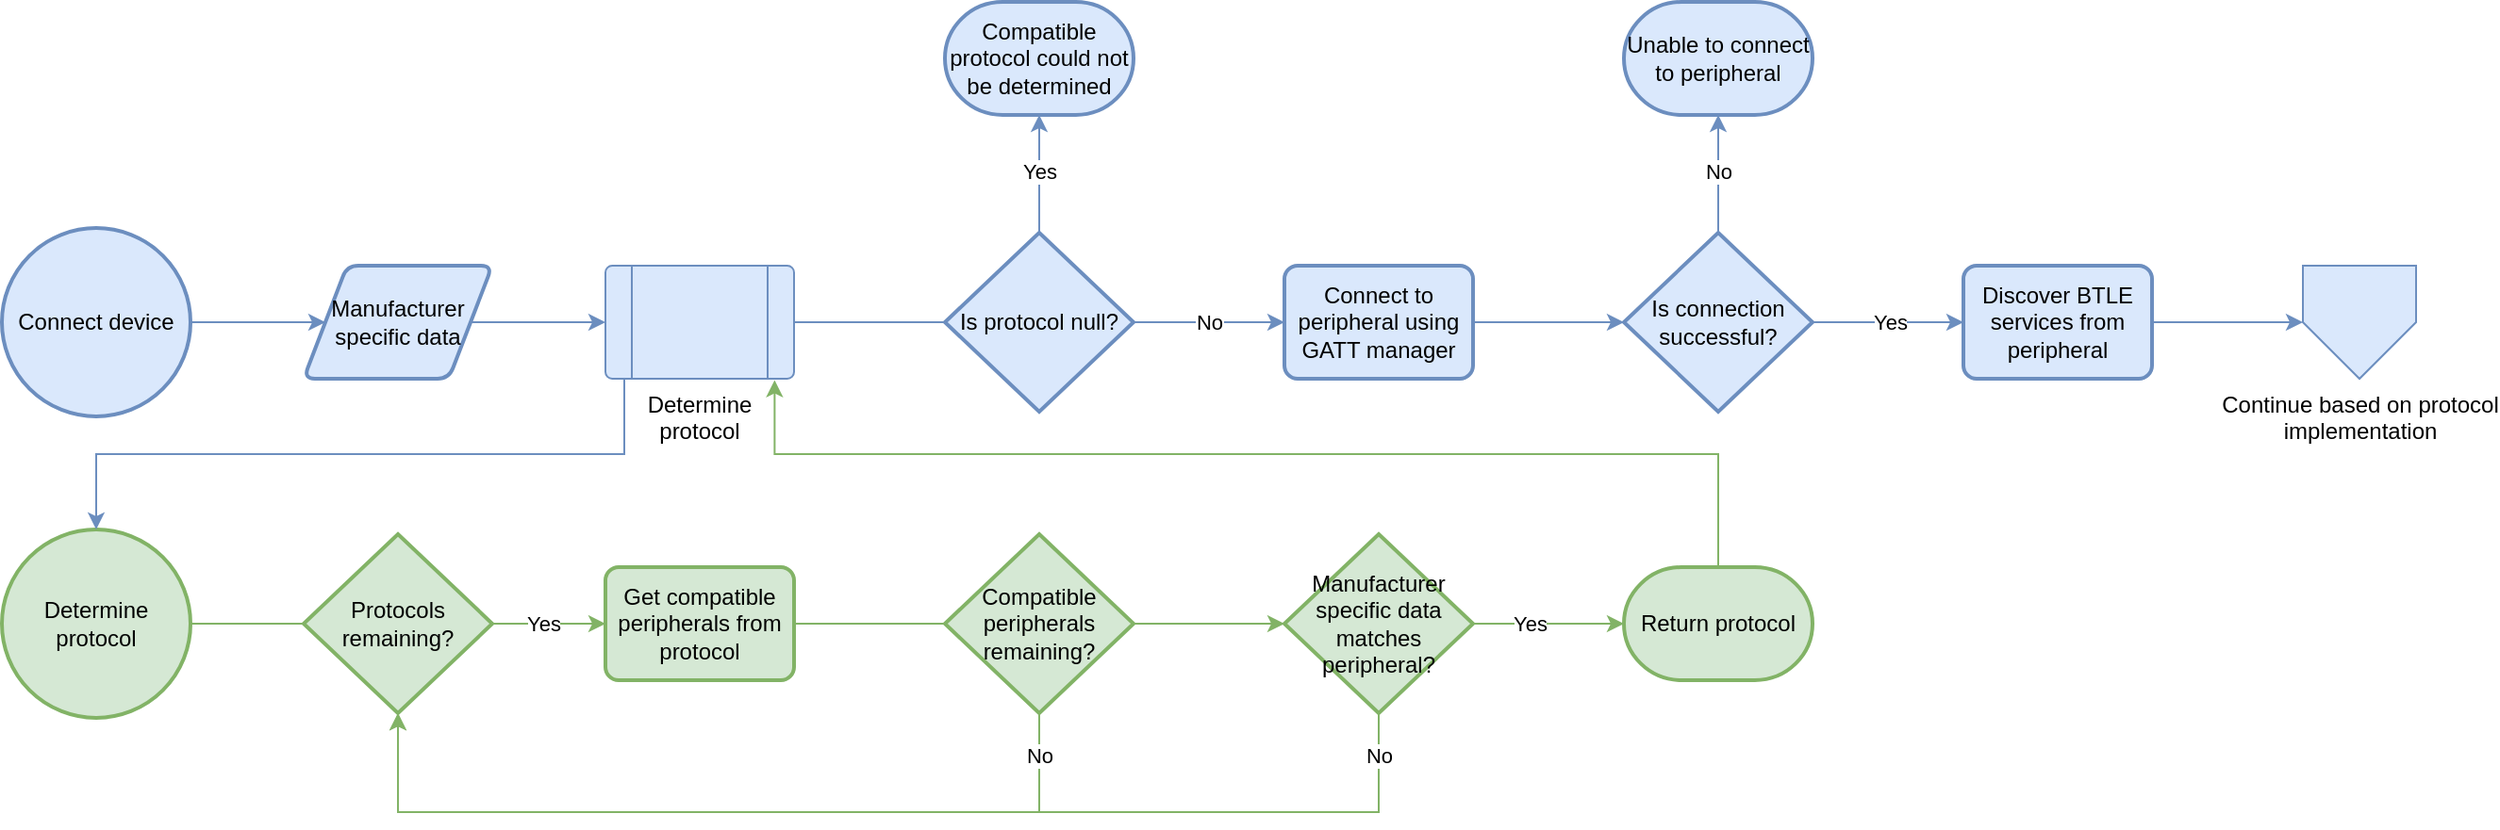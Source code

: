 <mxfile version="18.0.2" type="google"><diagram id="GCZK5kmPP6Mh5J68hPTC" name="Page-1"><mxGraphModel grid="1" page="1" gridSize="10" guides="1" tooltips="1" connect="1" arrows="1" fold="1" pageScale="1" pageWidth="850" pageHeight="1100" math="0" shadow="0"><root><mxCell id="0"/><mxCell id="1" parent="0"/><mxCell id="oHlr7e5U5pKBZNJ5WRiI-8" style="edgeStyle=orthogonalEdgeStyle;rounded=0;orthogonalLoop=1;jettySize=auto;html=1;fillColor=#dae8fc;strokeColor=#6c8ebf;" edge="1" parent="1" source="oHlr7e5U5pKBZNJ5WRiI-6" target="oHlr7e5U5pKBZNJ5WRiI-10"><mxGeometry relative="1" as="geometry"/></mxCell><mxCell id="oHlr7e5U5pKBZNJ5WRiI-6" value="Connect device" style="strokeWidth=2;html=1;shape=mxgraph.flowchart.start_2;whiteSpace=wrap;fillColor=#dae8fc;strokeColor=#6c8ebf;" vertex="1" parent="1"><mxGeometry x="40" y="120" width="100" height="100" as="geometry"/></mxCell><mxCell id="oHlr7e5U5pKBZNJ5WRiI-14" style="edgeStyle=orthogonalEdgeStyle;rounded=0;orthogonalLoop=1;jettySize=auto;html=1;fillColor=#dae8fc;strokeColor=#6c8ebf;startArrow=none;" edge="1" parent="1" source="oHlr7e5U5pKBZNJ5WRiI-43" target="oHlr7e5U5pKBZNJ5WRiI-13"><mxGeometry relative="1" as="geometry"><mxPoint x="660" y="170.0" as="targetPoint"/><mxPoint x="460" y="170.0" as="sourcePoint"/></mxGeometry></mxCell><mxCell id="oHlr7e5U5pKBZNJ5WRiI-45" value="No" style="edgeLabel;html=1;align=center;verticalAlign=middle;resizable=0;points=[];" connectable="0" vertex="1" parent="oHlr7e5U5pKBZNJ5WRiI-14"><mxGeometry x="-0.282" relative="1" as="geometry"><mxPoint x="11" as="offset"/></mxGeometry></mxCell><mxCell id="oHlr7e5U5pKBZNJ5WRiI-11" style="edgeStyle=orthogonalEdgeStyle;rounded=0;orthogonalLoop=1;jettySize=auto;html=1;fillColor=#dae8fc;strokeColor=#6c8ebf;" edge="1" parent="1" source="oHlr7e5U5pKBZNJ5WRiI-10" target="oHlr7e5U5pKBZNJ5WRiI-19"><mxGeometry relative="1" as="geometry"><mxPoint x="360" y="170.0" as="targetPoint"/></mxGeometry></mxCell><mxCell id="oHlr7e5U5pKBZNJ5WRiI-10" value="&lt;span style=&quot;&quot;&gt;Manufacturer specific data&lt;/span&gt;" style="shape=parallelogram;html=1;strokeWidth=2;perimeter=parallelogramPerimeter;whiteSpace=wrap;rounded=1;arcSize=12;size=0.23;fillColor=#dae8fc;strokeColor=#6c8ebf;" vertex="1" parent="1"><mxGeometry x="200" y="140" width="100" height="60" as="geometry"/></mxCell><mxCell id="oHlr7e5U5pKBZNJ5WRiI-52" style="edgeStyle=orthogonalEdgeStyle;rounded=0;orthogonalLoop=1;jettySize=auto;html=1;fillColor=#dae8fc;strokeColor=#6c8ebf;" edge="1" parent="1" source="oHlr7e5U5pKBZNJ5WRiI-13" target="oHlr7e5U5pKBZNJ5WRiI-51"><mxGeometry relative="1" as="geometry"/></mxCell><mxCell id="oHlr7e5U5pKBZNJ5WRiI-13" value="Connect to peripheral using GATT manager" style="rounded=1;whiteSpace=wrap;html=1;absoluteArcSize=1;arcSize=14;strokeWidth=2;fillColor=#dae8fc;strokeColor=#6c8ebf;" vertex="1" parent="1"><mxGeometry x="720" y="140" width="100" height="60" as="geometry"/></mxCell><mxCell id="oHlr7e5U5pKBZNJ5WRiI-25" style="edgeStyle=orthogonalEdgeStyle;rounded=0;orthogonalLoop=1;jettySize=auto;html=1;startArrow=none;fillColor=#d5e8d4;strokeColor=#82b366;" edge="1" parent="1" source="oHlr7e5U5pKBZNJ5WRiI-23" target="oHlr7e5U5pKBZNJ5WRiI-24"><mxGeometry relative="1" as="geometry"/></mxCell><mxCell id="oHlr7e5U5pKBZNJ5WRiI-29" value="Yes" style="edgeLabel;html=1;align=center;verticalAlign=middle;resizable=0;points=[];" connectable="0" vertex="1" parent="oHlr7e5U5pKBZNJ5WRiI-25"><mxGeometry x="-0.29" relative="1" as="geometry"><mxPoint x="5" as="offset"/></mxGeometry></mxCell><mxCell id="oHlr7e5U5pKBZNJ5WRiI-16" value="Determine protocol" style="strokeWidth=2;html=1;shape=mxgraph.flowchart.start_2;whiteSpace=wrap;fillColor=#d5e8d4;strokeColor=#82b366;" vertex="1" parent="1"><mxGeometry x="40" y="280" width="100" height="100" as="geometry"/></mxCell><mxCell id="oHlr7e5U5pKBZNJ5WRiI-21" style="edgeStyle=orthogonalEdgeStyle;rounded=0;orthogonalLoop=1;jettySize=auto;html=1;fillColor=#dae8fc;strokeColor=#6c8ebf;" edge="1" parent="1" source="oHlr7e5U5pKBZNJ5WRiI-19" target="oHlr7e5U5pKBZNJ5WRiI-16"><mxGeometry relative="1" as="geometry"><mxPoint x="410" y="240" as="sourcePoint"/><Array as="points"><mxPoint x="370" y="240"/><mxPoint x="90" y="240"/></Array></mxGeometry></mxCell><mxCell id="oHlr7e5U5pKBZNJ5WRiI-19" value="&lt;span style=&quot;&quot;&gt;Determine protocol&lt;/span&gt;" style="verticalLabelPosition=bottom;verticalAlign=top;html=1;shape=process;whiteSpace=wrap;rounded=1;size=0.14;arcSize=6;fillColor=#dae8fc;strokeColor=#6c8ebf;" vertex="1" parent="1"><mxGeometry x="360" y="140" width="100" height="60" as="geometry"/></mxCell><mxCell id="oHlr7e5U5pKBZNJ5WRiI-31" style="edgeStyle=orthogonalEdgeStyle;rounded=0;orthogonalLoop=1;jettySize=auto;html=1;startArrow=none;fillColor=#d5e8d4;strokeColor=#82b366;" edge="1" parent="1" source="oHlr7e5U5pKBZNJ5WRiI-37" target="oHlr7e5U5pKBZNJ5WRiI-30"><mxGeometry relative="1" as="geometry"/></mxCell><mxCell id="oHlr7e5U5pKBZNJ5WRiI-24" value="Get compatible peripherals from protocol" style="rounded=1;whiteSpace=wrap;html=1;absoluteArcSize=1;arcSize=14;strokeWidth=2;fillColor=#d5e8d4;strokeColor=#82b366;" vertex="1" parent="1"><mxGeometry x="360" y="300" width="100" height="60" as="geometry"/></mxCell><mxCell id="oHlr7e5U5pKBZNJ5WRiI-23" value="Protocols remaining?" style="strokeWidth=2;html=1;shape=mxgraph.flowchart.decision;whiteSpace=wrap;fillColor=#d5e8d4;strokeColor=#82b366;" vertex="1" parent="1"><mxGeometry x="200" y="282.5" width="100" height="95" as="geometry"/></mxCell><mxCell id="oHlr7e5U5pKBZNJ5WRiI-26" value="" style="edgeStyle=orthogonalEdgeStyle;rounded=0;orthogonalLoop=1;jettySize=auto;html=1;endArrow=none;fillColor=#d5e8d4;strokeColor=#82b366;" edge="1" parent="1" source="oHlr7e5U5pKBZNJ5WRiI-16" target="oHlr7e5U5pKBZNJ5WRiI-23"><mxGeometry relative="1" as="geometry"><mxPoint x="140" y="330.0" as="sourcePoint"/><mxPoint x="250.034" y="400.0" as="targetPoint"/></mxGeometry></mxCell><mxCell id="oHlr7e5U5pKBZNJ5WRiI-32" style="edgeStyle=orthogonalEdgeStyle;rounded=0;orthogonalLoop=1;jettySize=auto;html=1;entryX=0.5;entryY=1;entryDx=0;entryDy=0;entryPerimeter=0;exitX=0.5;exitY=1;exitDx=0;exitDy=0;exitPerimeter=0;fillColor=#d5e8d4;strokeColor=#82b366;" edge="1" parent="1" source="oHlr7e5U5pKBZNJ5WRiI-30" target="oHlr7e5U5pKBZNJ5WRiI-23"><mxGeometry relative="1" as="geometry"><Array as="points"><mxPoint x="770" y="430"/><mxPoint x="250" y="430"/></Array></mxGeometry></mxCell><mxCell id="oHlr7e5U5pKBZNJ5WRiI-33" value="No" style="edgeLabel;html=1;align=center;verticalAlign=middle;resizable=0;points=[];" connectable="0" vertex="1" parent="oHlr7e5U5pKBZNJ5WRiI-32"><mxGeometry x="-0.802" y="-1" relative="1" as="geometry"><mxPoint x="9" y="-29" as="offset"/></mxGeometry></mxCell><mxCell id="oHlr7e5U5pKBZNJ5WRiI-35" style="edgeStyle=orthogonalEdgeStyle;rounded=0;orthogonalLoop=1;jettySize=auto;html=1;fillColor=#d5e8d4;strokeColor=#82b366;" edge="1" parent="1" source="oHlr7e5U5pKBZNJ5WRiI-30" target="oHlr7e5U5pKBZNJ5WRiI-34"><mxGeometry relative="1" as="geometry"/></mxCell><mxCell id="oHlr7e5U5pKBZNJ5WRiI-36" value="Yes" style="edgeLabel;html=1;align=center;verticalAlign=middle;resizable=0;points=[];" connectable="0" vertex="1" parent="oHlr7e5U5pKBZNJ5WRiI-35"><mxGeometry x="-0.284" y="1" relative="1" as="geometry"><mxPoint x="1" y="1" as="offset"/></mxGeometry></mxCell><mxCell id="oHlr7e5U5pKBZNJ5WRiI-30" value="Manufacturer specific data matches peripheral?" style="strokeWidth=2;html=1;shape=mxgraph.flowchart.decision;whiteSpace=wrap;fillColor=#d5e8d4;strokeColor=#82b366;" vertex="1" parent="1"><mxGeometry x="720" y="282.5" width="100" height="95" as="geometry"/></mxCell><mxCell id="oHlr7e5U5pKBZNJ5WRiI-41" style="edgeStyle=orthogonalEdgeStyle;rounded=0;orthogonalLoop=1;jettySize=auto;html=1;entryX=0.897;entryY=1.013;entryDx=0;entryDy=0;entryPerimeter=0;fillColor=#d5e8d4;strokeColor=#82b366;" edge="1" parent="1" source="oHlr7e5U5pKBZNJ5WRiI-34" target="oHlr7e5U5pKBZNJ5WRiI-19"><mxGeometry relative="1" as="geometry"><mxPoint x="450" y="220" as="targetPoint"/><Array as="points"><mxPoint x="950" y="240"/><mxPoint x="450" y="240"/></Array></mxGeometry></mxCell><mxCell id="oHlr7e5U5pKBZNJ5WRiI-34" value="Return protocol" style="strokeWidth=2;html=1;shape=mxgraph.flowchart.terminator;whiteSpace=wrap;fillColor=#d5e8d4;strokeColor=#82b366;" vertex="1" parent="1"><mxGeometry x="900" y="300" width="100" height="60" as="geometry"/></mxCell><mxCell id="oHlr7e5U5pKBZNJ5WRiI-39" style="edgeStyle=orthogonalEdgeStyle;rounded=0;orthogonalLoop=1;jettySize=auto;html=1;fillColor=#d5e8d4;strokeColor=#82b366;" edge="1" parent="1" source="oHlr7e5U5pKBZNJ5WRiI-37" target="oHlr7e5U5pKBZNJ5WRiI-23"><mxGeometry relative="1" as="geometry"><Array as="points"><mxPoint x="590" y="430"/><mxPoint x="250" y="430"/></Array></mxGeometry></mxCell><mxCell id="oHlr7e5U5pKBZNJ5WRiI-40" value="No" style="edgeLabel;html=1;align=center;verticalAlign=middle;resizable=0;points=[];" connectable="0" vertex="1" parent="oHlr7e5U5pKBZNJ5WRiI-39"><mxGeometry x="-0.921" y="-1" relative="1" as="geometry"><mxPoint x="1" y="5" as="offset"/></mxGeometry></mxCell><mxCell id="oHlr7e5U5pKBZNJ5WRiI-37" value="Compatible peripherals remaining?" style="strokeWidth=2;html=1;shape=mxgraph.flowchart.decision;whiteSpace=wrap;fillColor=#d5e8d4;strokeColor=#82b366;" vertex="1" parent="1"><mxGeometry x="540" y="282.5" width="100" height="95" as="geometry"/></mxCell><mxCell id="oHlr7e5U5pKBZNJ5WRiI-38" value="" style="edgeStyle=orthogonalEdgeStyle;rounded=0;orthogonalLoop=1;jettySize=auto;html=1;endArrow=none;fillColor=#d5e8d4;strokeColor=#82b366;" edge="1" parent="1" source="oHlr7e5U5pKBZNJ5WRiI-24" target="oHlr7e5U5pKBZNJ5WRiI-37"><mxGeometry relative="1" as="geometry"><mxPoint x="460" y="330" as="sourcePoint"/><mxPoint x="680" y="330" as="targetPoint"/></mxGeometry></mxCell><mxCell id="oHlr7e5U5pKBZNJ5WRiI-48" style="edgeStyle=orthogonalEdgeStyle;rounded=0;orthogonalLoop=1;jettySize=auto;html=1;fillColor=#dae8fc;strokeColor=#6c8ebf;" edge="1" parent="1" source="oHlr7e5U5pKBZNJ5WRiI-43" target="oHlr7e5U5pKBZNJ5WRiI-47"><mxGeometry relative="1" as="geometry"/></mxCell><mxCell id="oHlr7e5U5pKBZNJ5WRiI-49" value="Yes" style="edgeLabel;html=1;align=center;verticalAlign=middle;resizable=0;points=[];" connectable="0" vertex="1" parent="oHlr7e5U5pKBZNJ5WRiI-48"><mxGeometry x="-0.266" relative="1" as="geometry"><mxPoint y="-10" as="offset"/></mxGeometry></mxCell><mxCell id="oHlr7e5U5pKBZNJ5WRiI-43" value="Is protocol null?" style="strokeWidth=2;html=1;shape=mxgraph.flowchart.decision;whiteSpace=wrap;fillColor=#dae8fc;strokeColor=#6c8ebf;" vertex="1" parent="1"><mxGeometry x="540" y="122.5" width="100" height="95" as="geometry"/></mxCell><mxCell id="oHlr7e5U5pKBZNJ5WRiI-44" value="" style="edgeStyle=orthogonalEdgeStyle;rounded=0;orthogonalLoop=1;jettySize=auto;html=1;fillColor=#dae8fc;strokeColor=#6c8ebf;endArrow=none;" edge="1" parent="1" source="oHlr7e5U5pKBZNJ5WRiI-19" target="oHlr7e5U5pKBZNJ5WRiI-43"><mxGeometry relative="1" as="geometry"><mxPoint x="670" y="170" as="targetPoint"/><mxPoint x="460" y="170" as="sourcePoint"/></mxGeometry></mxCell><mxCell id="oHlr7e5U5pKBZNJ5WRiI-47" value="Compatible protocol could not be determined" style="strokeWidth=2;html=1;shape=mxgraph.flowchart.terminator;whiteSpace=wrap;fillColor=#dae8fc;strokeColor=#6c8ebf;" vertex="1" parent="1"><mxGeometry x="540" width="100" height="60" as="geometry"/></mxCell><mxCell id="oHlr7e5U5pKBZNJ5WRiI-54" style="edgeStyle=orthogonalEdgeStyle;rounded=0;orthogonalLoop=1;jettySize=auto;html=1;fillColor=#dae8fc;strokeColor=#6c8ebf;" edge="1" parent="1" source="oHlr7e5U5pKBZNJ5WRiI-51" target="oHlr7e5U5pKBZNJ5WRiI-53"><mxGeometry relative="1" as="geometry"/></mxCell><mxCell id="oHlr7e5U5pKBZNJ5WRiI-55" value="No" style="edgeLabel;html=1;align=center;verticalAlign=middle;resizable=0;points=[];" connectable="0" vertex="1" parent="oHlr7e5U5pKBZNJ5WRiI-54"><mxGeometry x="0.227" y="2" relative="1" as="geometry"><mxPoint x="2" y="6" as="offset"/></mxGeometry></mxCell><mxCell id="oHlr7e5U5pKBZNJ5WRiI-57" style="edgeStyle=orthogonalEdgeStyle;rounded=0;orthogonalLoop=1;jettySize=auto;html=1;fillColor=#dae8fc;strokeColor=#6c8ebf;" edge="1" parent="1" source="oHlr7e5U5pKBZNJ5WRiI-51" target="oHlr7e5U5pKBZNJ5WRiI-56"><mxGeometry relative="1" as="geometry"/></mxCell><mxCell id="oHlr7e5U5pKBZNJ5WRiI-58" value="Yes" style="edgeLabel;html=1;align=center;verticalAlign=middle;resizable=0;points=[];" connectable="0" vertex="1" parent="oHlr7e5U5pKBZNJ5WRiI-57"><mxGeometry x="-0.311" y="-2" relative="1" as="geometry"><mxPoint x="13" y="-2" as="offset"/></mxGeometry></mxCell><mxCell id="oHlr7e5U5pKBZNJ5WRiI-51" value="Is connection successful?" style="strokeWidth=2;html=1;shape=mxgraph.flowchart.decision;whiteSpace=wrap;fillColor=#dae8fc;strokeColor=#6c8ebf;" vertex="1" parent="1"><mxGeometry x="900" y="122.5" width="100" height="95" as="geometry"/></mxCell><mxCell id="oHlr7e5U5pKBZNJ5WRiI-53" value="Unable to connect to peripheral" style="strokeWidth=2;html=1;shape=mxgraph.flowchart.terminator;whiteSpace=wrap;fillColor=#dae8fc;strokeColor=#6c8ebf;" vertex="1" parent="1"><mxGeometry x="900" width="100" height="60" as="geometry"/></mxCell><mxCell id="oHlr7e5U5pKBZNJ5WRiI-63" style="edgeStyle=orthogonalEdgeStyle;rounded=0;orthogonalLoop=1;jettySize=auto;html=1;fillColor=#dae8fc;strokeColor=#6c8ebf;" edge="1" parent="1" source="oHlr7e5U5pKBZNJ5WRiI-56" target="oHlr7e5U5pKBZNJ5WRiI-61"><mxGeometry relative="1" as="geometry"/></mxCell><mxCell id="oHlr7e5U5pKBZNJ5WRiI-56" value="Discover BTLE services from peripheral" style="rounded=1;whiteSpace=wrap;html=1;absoluteArcSize=1;arcSize=14;strokeWidth=2;fillColor=#dae8fc;strokeColor=#6c8ebf;" vertex="1" parent="1"><mxGeometry x="1080" y="140" width="100" height="60" as="geometry"/></mxCell><mxCell id="oHlr7e5U5pKBZNJ5WRiI-61" value="Continue based on protocol&lt;br&gt;implementation" style="verticalLabelPosition=bottom;verticalAlign=top;html=1;shape=offPageConnector;rounded=0;size=0.5;fillColor=#dae8fc;strokeColor=#6c8ebf;" vertex="1" parent="1"><mxGeometry x="1260" y="140" width="60" height="60" as="geometry"/></mxCell></root></mxGraphModel></diagram></mxfile>